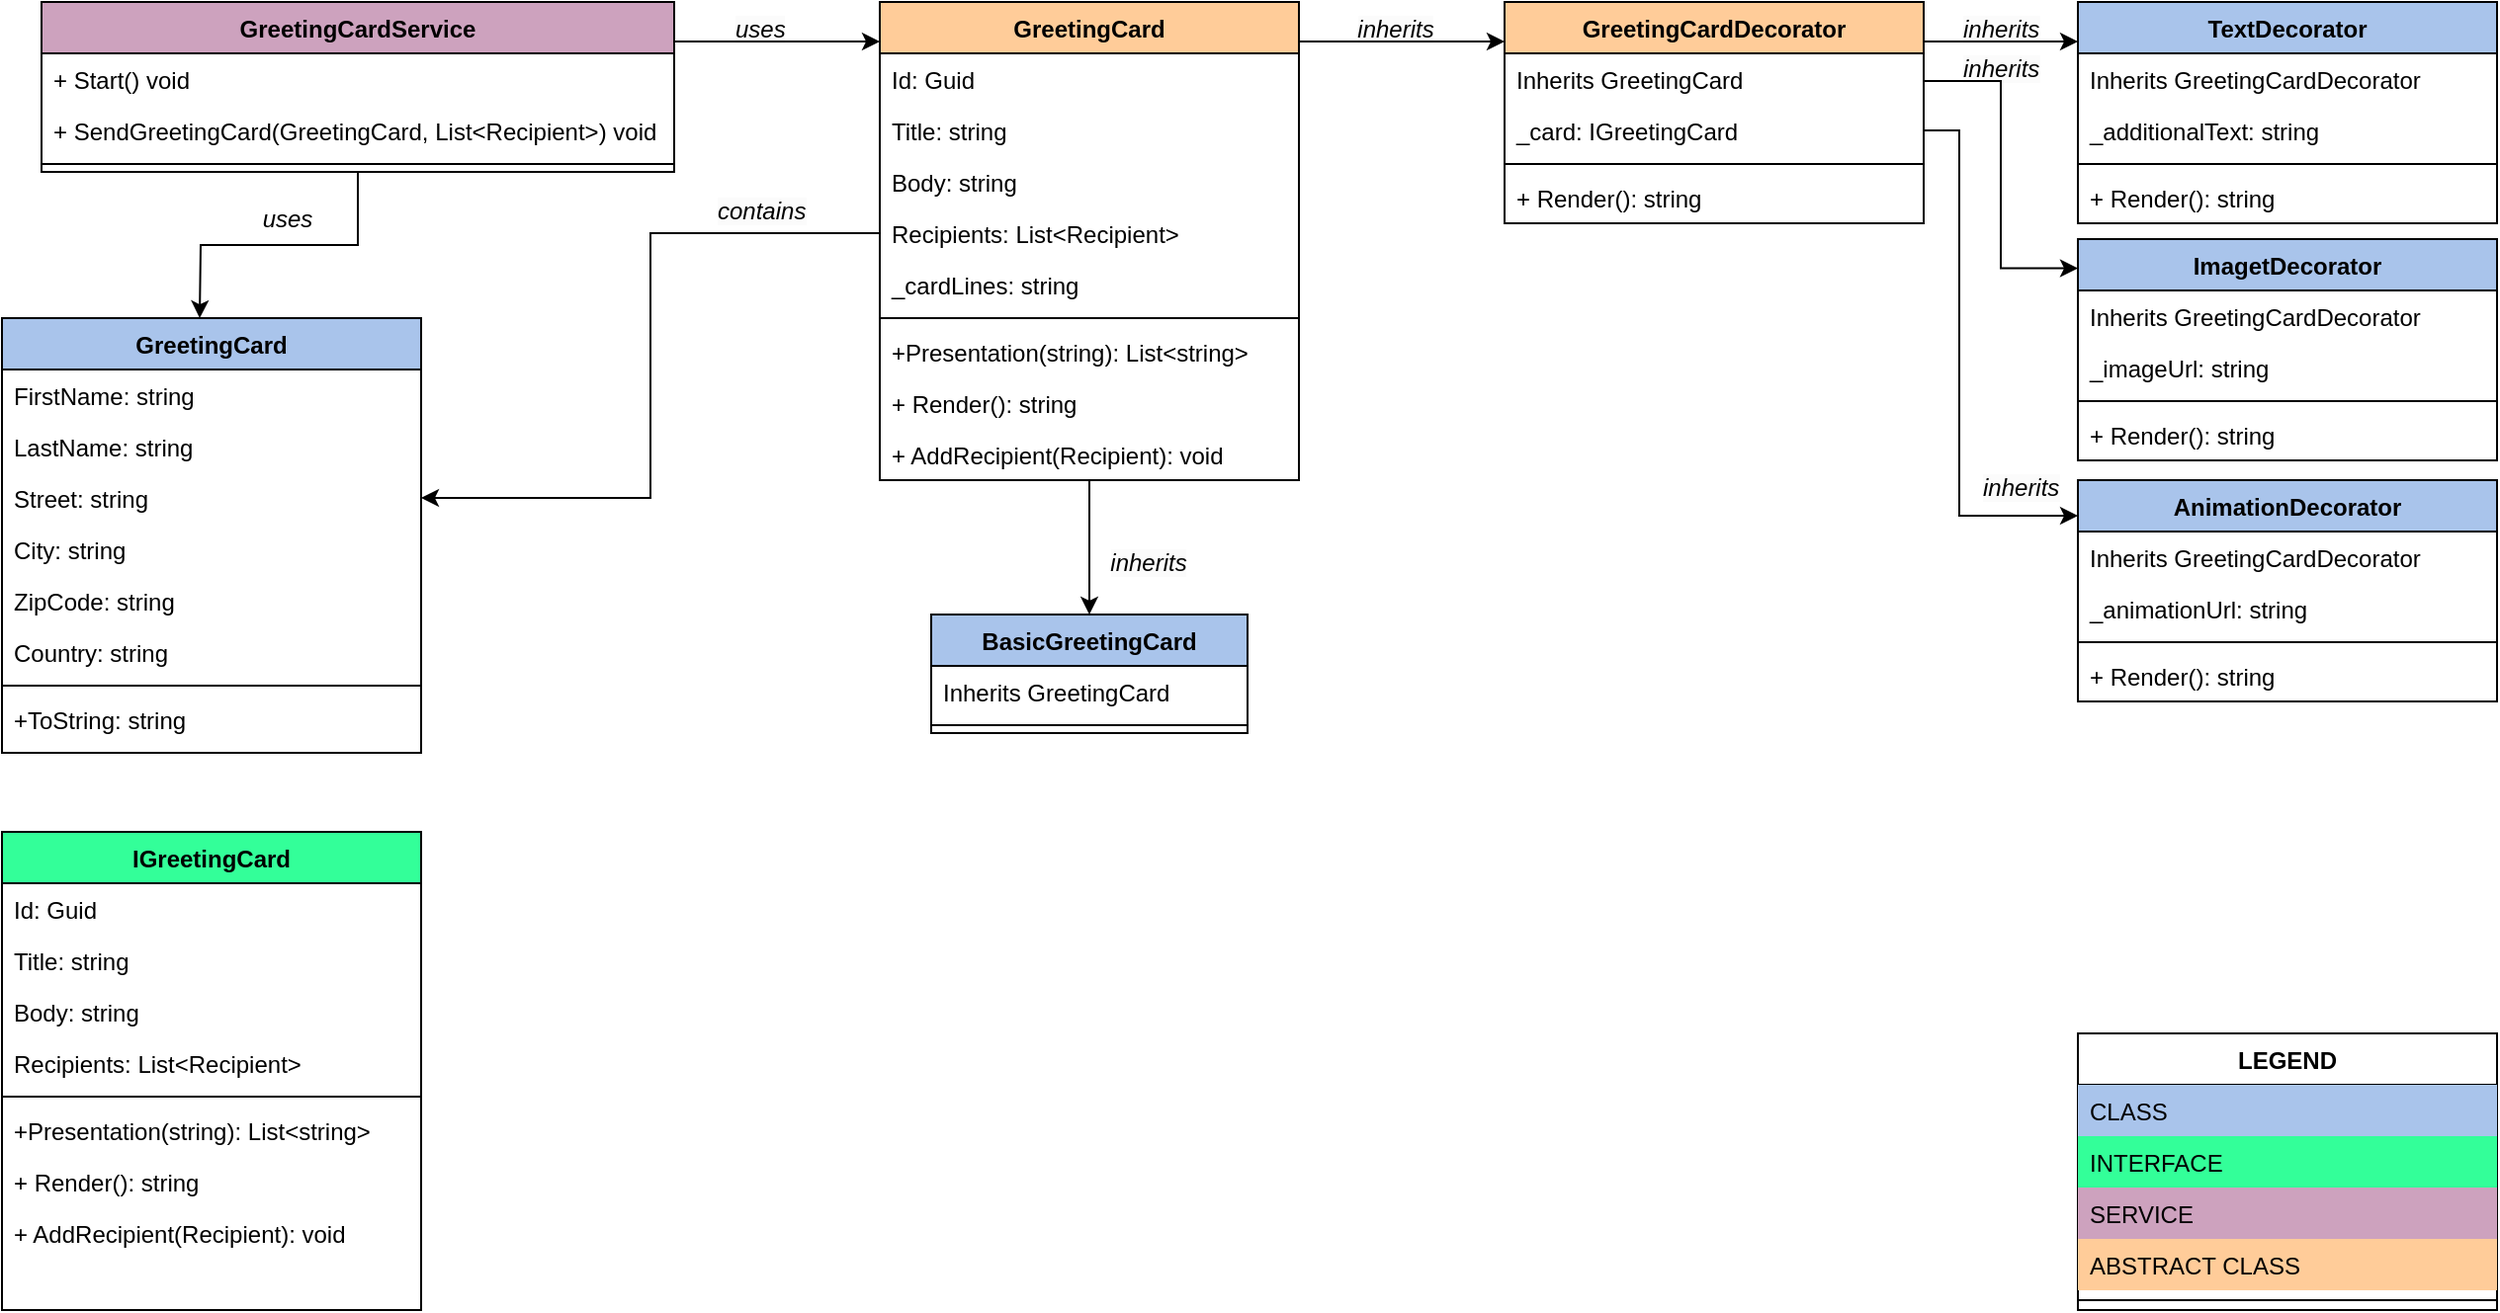 <mxfile version="26.0.6">
  <diagram name="Page-1" id="JL1hPS14_AJacpGssyf8">
    <mxGraphModel dx="1562" dy="765" grid="1" gridSize="10" guides="1" tooltips="1" connect="1" arrows="1" fold="1" page="1" pageScale="1" pageWidth="827" pageHeight="1169" math="0" shadow="0">
      <root>
        <mxCell id="0" />
        <mxCell id="1" parent="0" />
        <mxCell id="5BD6X39QhZtmnFenJUCm-1" value="&lt;span style=&quot;color: rgb(0, 0, 0); font-family: Helvetica; font-size: 12px; font-variant-ligatures: normal; font-variant-caps: normal; font-weight: 400; letter-spacing: normal; orphans: 2; text-align: center; text-indent: 0px; text-transform: none; widows: 2; word-spacing: 0px; -webkit-text-stroke-width: 0px; white-space: nowrap; background-color: rgb(251, 251, 251); text-decoration-thickness: initial; text-decoration-style: initial; text-decoration-color: initial; float: none; display: inline !important;&quot;&gt;inherits&lt;/span&gt;" style="text;whiteSpace=wrap;html=1;fontStyle=2" vertex="1" parent="1">
          <mxGeometry x="1010" y="100" width="50" height="20" as="geometry" />
        </mxCell>
        <mxCell id="5BD6X39QhZtmnFenJUCm-2" value="&lt;span style=&quot;color: rgb(0, 0, 0); font-family: Helvetica; font-size: 12px; font-variant-ligatures: normal; font-variant-caps: normal; font-weight: 400; letter-spacing: normal; orphans: 2; text-align: center; text-indent: 0px; text-transform: none; widows: 2; word-spacing: 0px; -webkit-text-stroke-width: 0px; white-space: nowrap; background-color: rgb(251, 251, 251); text-decoration-thickness: initial; text-decoration-style: initial; text-decoration-color: initial; float: none; display: inline !important;&quot;&gt;uses&lt;/span&gt;" style="text;whiteSpace=wrap;html=1;fontStyle=2" vertex="1" parent="1">
          <mxGeometry x="389" y="80" width="50" height="20" as="geometry" />
        </mxCell>
        <mxCell id="5BD6X39QhZtmnFenJUCm-3" value="&lt;span style=&quot;color: rgb(0, 0, 0); font-family: Helvetica; font-size: 12px; font-variant-ligatures: normal; font-variant-caps: normal; font-weight: 400; letter-spacing: normal; orphans: 2; text-indent: 0px; text-transform: none; widows: 2; word-spacing: 0px; -webkit-text-stroke-width: 0px; white-space: nowrap; background-color: rgb(251, 251, 251); text-decoration-thickness: initial; text-decoration-style: initial; text-decoration-color: initial; float: none; display: inline !important;&quot;&gt;inherits&lt;/span&gt;" style="text;whiteSpace=wrap;html=1;align=center;fontStyle=2" vertex="1" parent="1">
          <mxGeometry x="700" y="80" width="50" height="20" as="geometry" />
        </mxCell>
        <mxCell id="5BD6X39QhZtmnFenJUCm-4" value="&lt;span style=&quot;color: rgb(0, 0, 0); font-family: Helvetica; font-size: 12px; font-variant-ligatures: normal; font-variant-caps: normal; font-weight: 400; letter-spacing: normal; orphans: 2; text-align: center; text-indent: 0px; text-transform: none; widows: 2; word-spacing: 0px; -webkit-text-stroke-width: 0px; white-space: nowrap; background-color: rgb(251, 251, 251); text-decoration-thickness: initial; text-decoration-style: initial; text-decoration-color: initial; float: none; display: inline !important;&quot;&gt;inherits&lt;/span&gt;" style="text;whiteSpace=wrap;html=1;fontStyle=2" vertex="1" parent="1">
          <mxGeometry x="1010" y="80" width="50" height="20" as="geometry" />
        </mxCell>
        <mxCell id="5BD6X39QhZtmnFenJUCm-5" style="edgeStyle=orthogonalEdgeStyle;rounded=0;orthogonalLoop=1;jettySize=auto;html=1;entryX=0.5;entryY=0;entryDx=0;entryDy=0;" edge="1" parent="1" source="5BD6X39QhZtmnFenJUCm-6">
          <mxGeometry relative="1" as="geometry">
            <mxPoint x="120" y="240" as="targetPoint" />
          </mxGeometry>
        </mxCell>
        <mxCell id="5BD6X39QhZtmnFenJUCm-6" value="GreetingCardService" style="swimlane;fontStyle=1;align=center;verticalAlign=top;childLayout=stackLayout;horizontal=1;startSize=26;horizontalStack=0;resizeParent=1;resizeLast=0;collapsible=1;marginBottom=0;rounded=0;shadow=0;strokeWidth=1;fillColor=#CDA2BE;" vertex="1" parent="1">
          <mxGeometry x="40" y="80" width="320" height="86" as="geometry">
            <mxRectangle x="220" y="120" width="160" height="26" as="alternateBounds" />
          </mxGeometry>
        </mxCell>
        <mxCell id="5BD6X39QhZtmnFenJUCm-7" value="+ Start() void" style="text;align=left;verticalAlign=top;spacingLeft=4;spacingRight=4;overflow=hidden;rotatable=0;points=[[0,0.5],[1,0.5]];portConstraint=eastwest;" vertex="1" parent="5BD6X39QhZtmnFenJUCm-6">
          <mxGeometry y="26" width="320" height="26" as="geometry" />
        </mxCell>
        <mxCell id="5BD6X39QhZtmnFenJUCm-8" value="+ SendGreetingCard(GreetingCard, List&lt;Recipient&gt;) void" style="text;align=left;verticalAlign=top;spacingLeft=4;spacingRight=4;overflow=hidden;rotatable=0;points=[[0,0.5],[1,0.5]];portConstraint=eastwest;rounded=0;shadow=0;html=0;" vertex="1" parent="5BD6X39QhZtmnFenJUCm-6">
          <mxGeometry y="52" width="320" height="26" as="geometry" />
        </mxCell>
        <mxCell id="5BD6X39QhZtmnFenJUCm-9" value="" style="line;html=1;strokeWidth=1;align=left;verticalAlign=middle;spacingTop=-1;spacingLeft=3;spacingRight=3;rotatable=0;labelPosition=right;points=[];portConstraint=eastwest;" vertex="1" parent="5BD6X39QhZtmnFenJUCm-6">
          <mxGeometry y="78" width="320" height="8" as="geometry" />
        </mxCell>
        <mxCell id="5BD6X39QhZtmnFenJUCm-10" value="BasicGreetingCard" style="swimlane;fontStyle=1;align=center;verticalAlign=top;childLayout=stackLayout;horizontal=1;startSize=26;horizontalStack=0;resizeParent=1;resizeLast=0;collapsible=1;marginBottom=0;rounded=0;shadow=0;strokeWidth=1;fillColor=#A9C4EB;" vertex="1" parent="1">
          <mxGeometry x="490" y="390" width="160" height="60" as="geometry">
            <mxRectangle x="340" y="380" width="170" height="26" as="alternateBounds" />
          </mxGeometry>
        </mxCell>
        <mxCell id="5BD6X39QhZtmnFenJUCm-11" value="Inherits GreetingCard" style="text;align=left;verticalAlign=top;spacingLeft=4;spacingRight=4;overflow=hidden;rotatable=0;points=[[0,0.5],[1,0.5]];portConstraint=eastwest;" vertex="1" parent="5BD6X39QhZtmnFenJUCm-10">
          <mxGeometry y="26" width="160" height="26" as="geometry" />
        </mxCell>
        <mxCell id="5BD6X39QhZtmnFenJUCm-12" value="" style="line;html=1;strokeWidth=1;align=left;verticalAlign=middle;spacingTop=-1;spacingLeft=3;spacingRight=3;rotatable=0;labelPosition=right;points=[];portConstraint=eastwest;" vertex="1" parent="5BD6X39QhZtmnFenJUCm-10">
          <mxGeometry y="52" width="160" height="8" as="geometry" />
        </mxCell>
        <mxCell id="5BD6X39QhZtmnFenJUCm-13" style="edgeStyle=orthogonalEdgeStyle;rounded=0;orthogonalLoop=1;jettySize=auto;html=1;entryX=0.5;entryY=0;entryDx=0;entryDy=0;" edge="1" parent="1" source="5BD6X39QhZtmnFenJUCm-14" target="5BD6X39QhZtmnFenJUCm-10">
          <mxGeometry relative="1" as="geometry" />
        </mxCell>
        <mxCell id="5BD6X39QhZtmnFenJUCm-14" value="GreetingCard" style="swimlane;fontStyle=1;align=center;verticalAlign=top;childLayout=stackLayout;horizontal=1;startSize=26;horizontalStack=0;resizeParent=1;resizeLast=0;collapsible=1;marginBottom=0;rounded=0;shadow=0;strokeWidth=1;fillColor=#FFCC99;" vertex="1" parent="1">
          <mxGeometry x="464" y="80" width="212" height="242" as="geometry">
            <mxRectangle x="550" y="140" width="160" height="26" as="alternateBounds" />
          </mxGeometry>
        </mxCell>
        <mxCell id="5BD6X39QhZtmnFenJUCm-15" value="Id: Guid" style="text;align=left;verticalAlign=top;spacingLeft=4;spacingRight=4;overflow=hidden;rotatable=0;points=[[0,0.5],[1,0.5]];portConstraint=eastwest;" vertex="1" parent="5BD6X39QhZtmnFenJUCm-14">
          <mxGeometry y="26" width="212" height="26" as="geometry" />
        </mxCell>
        <mxCell id="5BD6X39QhZtmnFenJUCm-16" value="Title: string" style="text;align=left;verticalAlign=top;spacingLeft=4;spacingRight=4;overflow=hidden;rotatable=0;points=[[0,0.5],[1,0.5]];portConstraint=eastwest;rounded=0;shadow=0;html=0;" vertex="1" parent="5BD6X39QhZtmnFenJUCm-14">
          <mxGeometry y="52" width="212" height="26" as="geometry" />
        </mxCell>
        <mxCell id="5BD6X39QhZtmnFenJUCm-17" value="Body: string" style="text;align=left;verticalAlign=top;spacingLeft=4;spacingRight=4;overflow=hidden;rotatable=0;points=[[0,0.5],[1,0.5]];portConstraint=eastwest;rounded=0;shadow=0;html=0;" vertex="1" parent="5BD6X39QhZtmnFenJUCm-14">
          <mxGeometry y="78" width="212" height="26" as="geometry" />
        </mxCell>
        <mxCell id="5BD6X39QhZtmnFenJUCm-18" value="Recipients: List&lt;Recipient&gt;" style="text;align=left;verticalAlign=top;spacingLeft=4;spacingRight=4;overflow=hidden;rotatable=0;points=[[0,0.5],[1,0.5]];portConstraint=eastwest;rounded=0;shadow=0;html=0;" vertex="1" parent="5BD6X39QhZtmnFenJUCm-14">
          <mxGeometry y="104" width="212" height="26" as="geometry" />
        </mxCell>
        <mxCell id="5BD6X39QhZtmnFenJUCm-19" value="_cardLines: string" style="text;align=left;verticalAlign=top;spacingLeft=4;spacingRight=4;overflow=hidden;rotatable=0;points=[[0,0.5],[1,0.5]];portConstraint=eastwest;rounded=0;shadow=0;html=0;" vertex="1" parent="5BD6X39QhZtmnFenJUCm-14">
          <mxGeometry y="130" width="212" height="26" as="geometry" />
        </mxCell>
        <mxCell id="5BD6X39QhZtmnFenJUCm-20" value="" style="line;html=1;strokeWidth=1;align=left;verticalAlign=middle;spacingTop=-1;spacingLeft=3;spacingRight=3;rotatable=0;labelPosition=right;points=[];portConstraint=eastwest;" vertex="1" parent="5BD6X39QhZtmnFenJUCm-14">
          <mxGeometry y="156" width="212" height="8" as="geometry" />
        </mxCell>
        <mxCell id="5BD6X39QhZtmnFenJUCm-21" value="+Presentation(string): List&lt;string&gt;" style="text;align=left;verticalAlign=top;spacingLeft=4;spacingRight=4;overflow=hidden;rotatable=0;points=[[0,0.5],[1,0.5]];portConstraint=eastwest;" vertex="1" parent="5BD6X39QhZtmnFenJUCm-14">
          <mxGeometry y="164" width="212" height="26" as="geometry" />
        </mxCell>
        <mxCell id="5BD6X39QhZtmnFenJUCm-22" value="+ Render(): string" style="text;align=left;verticalAlign=top;spacingLeft=4;spacingRight=4;overflow=hidden;rotatable=0;points=[[0,0.5],[1,0.5]];portConstraint=eastwest;" vertex="1" parent="5BD6X39QhZtmnFenJUCm-14">
          <mxGeometry y="190" width="212" height="26" as="geometry" />
        </mxCell>
        <mxCell id="5BD6X39QhZtmnFenJUCm-23" value="+ AddRecipient(Recipient): void" style="text;align=left;verticalAlign=top;spacingLeft=4;spacingRight=4;overflow=hidden;rotatable=0;points=[[0,0.5],[1,0.5]];portConstraint=eastwest;" vertex="1" parent="5BD6X39QhZtmnFenJUCm-14">
          <mxGeometry y="216" width="212" height="26" as="geometry" />
        </mxCell>
        <mxCell id="5BD6X39QhZtmnFenJUCm-24" value="&lt;i&gt;uses&lt;/i&gt;" style="text;html=1;resizable=0;points=[];;align=center;verticalAlign=middle;labelBackgroundColor=none;rounded=0;shadow=0;strokeWidth=1;fontSize=12;" vertex="1" connectable="0" parent="1">
          <mxGeometry x="160" y="150" as="geometry">
            <mxPoint x="4" y="40" as="offset" />
          </mxGeometry>
        </mxCell>
        <mxCell id="5BD6X39QhZtmnFenJUCm-25" style="edgeStyle=orthogonalEdgeStyle;rounded=0;orthogonalLoop=1;jettySize=auto;html=1;entryX=0;entryY=0.5;entryDx=0;entryDy=0;" edge="1" parent="1">
          <mxGeometry relative="1" as="geometry">
            <mxPoint x="360" y="100" as="sourcePoint" />
            <mxPoint x="464" y="100" as="targetPoint" />
          </mxGeometry>
        </mxCell>
        <mxCell id="5BD6X39QhZtmnFenJUCm-26" value="GreetingCard" style="swimlane;fontStyle=1;align=center;verticalAlign=top;childLayout=stackLayout;horizontal=1;startSize=26;horizontalStack=0;resizeParent=1;resizeLast=0;collapsible=1;marginBottom=0;rounded=0;shadow=0;strokeWidth=1;fillColor=#A9C4EB;" vertex="1" parent="1">
          <mxGeometry x="20" y="240" width="212" height="220" as="geometry">
            <mxRectangle x="20" y="240" width="160" height="26" as="alternateBounds" />
          </mxGeometry>
        </mxCell>
        <mxCell id="5BD6X39QhZtmnFenJUCm-27" value="FirstName: string" style="text;align=left;verticalAlign=top;spacingLeft=4;spacingRight=4;overflow=hidden;rotatable=0;points=[[0,0.5],[1,0.5]];portConstraint=eastwest;" vertex="1" parent="5BD6X39QhZtmnFenJUCm-26">
          <mxGeometry y="26" width="212" height="26" as="geometry" />
        </mxCell>
        <mxCell id="5BD6X39QhZtmnFenJUCm-28" value="LastName: string" style="text;align=left;verticalAlign=top;spacingLeft=4;spacingRight=4;overflow=hidden;rotatable=0;points=[[0,0.5],[1,0.5]];portConstraint=eastwest;rounded=0;shadow=0;html=0;" vertex="1" parent="5BD6X39QhZtmnFenJUCm-26">
          <mxGeometry y="52" width="212" height="26" as="geometry" />
        </mxCell>
        <mxCell id="5BD6X39QhZtmnFenJUCm-29" value="Street: string" style="text;align=left;verticalAlign=top;spacingLeft=4;spacingRight=4;overflow=hidden;rotatable=0;points=[[0,0.5],[1,0.5]];portConstraint=eastwest;rounded=0;shadow=0;html=0;" vertex="1" parent="5BD6X39QhZtmnFenJUCm-26">
          <mxGeometry y="78" width="212" height="26" as="geometry" />
        </mxCell>
        <mxCell id="5BD6X39QhZtmnFenJUCm-30" value="City: string" style="text;align=left;verticalAlign=top;spacingLeft=4;spacingRight=4;overflow=hidden;rotatable=0;points=[[0,0.5],[1,0.5]];portConstraint=eastwest;rounded=0;shadow=0;html=0;" vertex="1" parent="5BD6X39QhZtmnFenJUCm-26">
          <mxGeometry y="104" width="212" height="26" as="geometry" />
        </mxCell>
        <mxCell id="5BD6X39QhZtmnFenJUCm-31" value="ZipCode: string" style="text;align=left;verticalAlign=top;spacingLeft=4;spacingRight=4;overflow=hidden;rotatable=0;points=[[0,0.5],[1,0.5]];portConstraint=eastwest;rounded=0;shadow=0;html=0;" vertex="1" parent="5BD6X39QhZtmnFenJUCm-26">
          <mxGeometry y="130" width="212" height="26" as="geometry" />
        </mxCell>
        <mxCell id="5BD6X39QhZtmnFenJUCm-32" value="Country: string" style="text;align=left;verticalAlign=top;spacingLeft=4;spacingRight=4;overflow=hidden;rotatable=0;points=[[0,0.5],[1,0.5]];portConstraint=eastwest;rounded=0;shadow=0;html=0;" vertex="1" parent="5BD6X39QhZtmnFenJUCm-26">
          <mxGeometry y="156" width="212" height="26" as="geometry" />
        </mxCell>
        <mxCell id="5BD6X39QhZtmnFenJUCm-33" value="" style="line;html=1;strokeWidth=1;align=left;verticalAlign=middle;spacingTop=-1;spacingLeft=3;spacingRight=3;rotatable=0;labelPosition=right;points=[];portConstraint=eastwest;" vertex="1" parent="5BD6X39QhZtmnFenJUCm-26">
          <mxGeometry y="182" width="212" height="8" as="geometry" />
        </mxCell>
        <mxCell id="5BD6X39QhZtmnFenJUCm-34" value="+ToString: string" style="text;align=left;verticalAlign=top;spacingLeft=4;spacingRight=4;overflow=hidden;rotatable=0;points=[[0,0.5],[1,0.5]];portConstraint=eastwest;" vertex="1" parent="5BD6X39QhZtmnFenJUCm-26">
          <mxGeometry y="190" width="212" height="26" as="geometry" />
        </mxCell>
        <mxCell id="5BD6X39QhZtmnFenJUCm-35" style="edgeStyle=orthogonalEdgeStyle;rounded=0;orthogonalLoop=1;jettySize=auto;html=1;entryX=1;entryY=0.5;entryDx=0;entryDy=0;" edge="1" parent="1" source="5BD6X39QhZtmnFenJUCm-18" target="5BD6X39QhZtmnFenJUCm-29">
          <mxGeometry relative="1" as="geometry" />
        </mxCell>
        <mxCell id="5BD6X39QhZtmnFenJUCm-36" value="&lt;span style=&quot;color: rgb(0, 0, 0); font-family: Helvetica; font-size: 12px; font-variant-ligatures: normal; font-variant-caps: normal; font-weight: 400; letter-spacing: normal; orphans: 2; text-align: center; text-indent: 0px; text-transform: none; widows: 2; word-spacing: 0px; -webkit-text-stroke-width: 0px; white-space: nowrap; background-color: rgb(251, 251, 251); text-decoration-thickness: initial; text-decoration-style: initial; text-decoration-color: initial; float: none; display: inline !important;&quot;&gt;contains&lt;/span&gt;" style="text;whiteSpace=wrap;html=1;fontStyle=2" vertex="1" parent="1">
          <mxGeometry x="380" y="172" width="50" height="20" as="geometry" />
        </mxCell>
        <mxCell id="5BD6X39QhZtmnFenJUCm-37" value="&lt;span style=&quot;color: rgb(0, 0, 0); font-family: Helvetica; font-size: 12px; font-variant-ligatures: normal; font-variant-caps: normal; font-weight: 400; letter-spacing: normal; orphans: 2; text-indent: 0px; text-transform: none; widows: 2; word-spacing: 0px; -webkit-text-stroke-width: 0px; white-space: nowrap; background-color: rgb(251, 251, 251); text-decoration-thickness: initial; text-decoration-style: initial; text-decoration-color: initial; float: none; display: inline !important;&quot;&gt;inherits&lt;/span&gt;" style="text;whiteSpace=wrap;html=1;align=center;fontStyle=2" vertex="1" parent="1">
          <mxGeometry x="580" y="350" width="40" height="20" as="geometry" />
        </mxCell>
        <mxCell id="5BD6X39QhZtmnFenJUCm-38" value="GreetingCardDecorator" style="swimlane;fontStyle=1;align=center;verticalAlign=top;childLayout=stackLayout;horizontal=1;startSize=26;horizontalStack=0;resizeParent=1;resizeLast=0;collapsible=1;marginBottom=0;rounded=0;shadow=0;strokeWidth=1;fillColor=#FFCC99;" vertex="1" parent="1">
          <mxGeometry x="780" y="80" width="212" height="112" as="geometry">
            <mxRectangle x="550" y="140" width="160" height="26" as="alternateBounds" />
          </mxGeometry>
        </mxCell>
        <mxCell id="5BD6X39QhZtmnFenJUCm-39" value="Inherits GreetingCard" style="text;align=left;verticalAlign=top;spacingLeft=4;spacingRight=4;overflow=hidden;rotatable=0;points=[[0,0.5],[1,0.5]];portConstraint=eastwest;" vertex="1" parent="5BD6X39QhZtmnFenJUCm-38">
          <mxGeometry y="26" width="212" height="26" as="geometry" />
        </mxCell>
        <mxCell id="5BD6X39QhZtmnFenJUCm-40" value="_card: IGreetingCard" style="text;align=left;verticalAlign=top;spacingLeft=4;spacingRight=4;overflow=hidden;rotatable=0;points=[[0,0.5],[1,0.5]];portConstraint=eastwest;rounded=0;shadow=0;html=0;" vertex="1" parent="5BD6X39QhZtmnFenJUCm-38">
          <mxGeometry y="52" width="212" height="26" as="geometry" />
        </mxCell>
        <mxCell id="5BD6X39QhZtmnFenJUCm-41" value="" style="line;html=1;strokeWidth=1;align=left;verticalAlign=middle;spacingTop=-1;spacingLeft=3;spacingRight=3;rotatable=0;labelPosition=right;points=[];portConstraint=eastwest;" vertex="1" parent="5BD6X39QhZtmnFenJUCm-38">
          <mxGeometry y="78" width="212" height="8" as="geometry" />
        </mxCell>
        <mxCell id="5BD6X39QhZtmnFenJUCm-42" value="+ Render(): string" style="text;align=left;verticalAlign=top;spacingLeft=4;spacingRight=4;overflow=hidden;rotatable=0;points=[[0,0.5],[1,0.5]];portConstraint=eastwest;" vertex="1" parent="5BD6X39QhZtmnFenJUCm-38">
          <mxGeometry y="86" width="212" height="26" as="geometry" />
        </mxCell>
        <mxCell id="5BD6X39QhZtmnFenJUCm-43" style="edgeStyle=orthogonalEdgeStyle;rounded=0;orthogonalLoop=1;jettySize=auto;html=1;" edge="1" parent="1" source="5BD6X39QhZtmnFenJUCm-14">
          <mxGeometry relative="1" as="geometry">
            <mxPoint x="780" y="100" as="targetPoint" />
            <Array as="points">
              <mxPoint x="740" y="100" />
              <mxPoint x="740" y="100" />
            </Array>
          </mxGeometry>
        </mxCell>
        <mxCell id="5BD6X39QhZtmnFenJUCm-44" value="TextDecorator" style="swimlane;fontStyle=1;align=center;verticalAlign=top;childLayout=stackLayout;horizontal=1;startSize=26;horizontalStack=0;resizeParent=1;resizeLast=0;collapsible=1;marginBottom=0;rounded=0;shadow=0;strokeWidth=1;fillColor=#A9C4EB;" vertex="1" parent="1">
          <mxGeometry x="1070" y="80" width="212" height="112" as="geometry">
            <mxRectangle x="550" y="140" width="160" height="26" as="alternateBounds" />
          </mxGeometry>
        </mxCell>
        <mxCell id="5BD6X39QhZtmnFenJUCm-45" value="Inherits GreetingCardDecorator" style="text;align=left;verticalAlign=top;spacingLeft=4;spacingRight=4;overflow=hidden;rotatable=0;points=[[0,0.5],[1,0.5]];portConstraint=eastwest;" vertex="1" parent="5BD6X39QhZtmnFenJUCm-44">
          <mxGeometry y="26" width="212" height="26" as="geometry" />
        </mxCell>
        <mxCell id="5BD6X39QhZtmnFenJUCm-46" value="_additionalText: string" style="text;align=left;verticalAlign=top;spacingLeft=4;spacingRight=4;overflow=hidden;rotatable=0;points=[[0,0.5],[1,0.5]];portConstraint=eastwest;rounded=0;shadow=0;html=0;" vertex="1" parent="5BD6X39QhZtmnFenJUCm-44">
          <mxGeometry y="52" width="212" height="26" as="geometry" />
        </mxCell>
        <mxCell id="5BD6X39QhZtmnFenJUCm-47" value="" style="line;html=1;strokeWidth=1;align=left;verticalAlign=middle;spacingTop=-1;spacingLeft=3;spacingRight=3;rotatable=0;labelPosition=right;points=[];portConstraint=eastwest;" vertex="1" parent="5BD6X39QhZtmnFenJUCm-44">
          <mxGeometry y="78" width="212" height="8" as="geometry" />
        </mxCell>
        <mxCell id="5BD6X39QhZtmnFenJUCm-48" value="+ Render(): string" style="text;align=left;verticalAlign=top;spacingLeft=4;spacingRight=4;overflow=hidden;rotatable=0;points=[[0,0.5],[1,0.5]];portConstraint=eastwest;" vertex="1" parent="5BD6X39QhZtmnFenJUCm-44">
          <mxGeometry y="86" width="212" height="26" as="geometry" />
        </mxCell>
        <mxCell id="5BD6X39QhZtmnFenJUCm-49" value="ImagetDecorator" style="swimlane;fontStyle=1;align=center;verticalAlign=top;childLayout=stackLayout;horizontal=1;startSize=26;horizontalStack=0;resizeParent=1;resizeLast=0;collapsible=1;marginBottom=0;rounded=0;shadow=0;strokeWidth=1;fillColor=#A9C4EB;" vertex="1" parent="1">
          <mxGeometry x="1070" y="200" width="212" height="112" as="geometry">
            <mxRectangle x="550" y="140" width="160" height="26" as="alternateBounds" />
          </mxGeometry>
        </mxCell>
        <mxCell id="5BD6X39QhZtmnFenJUCm-50" value="Inherits GreetingCardDecorator" style="text;align=left;verticalAlign=top;spacingLeft=4;spacingRight=4;overflow=hidden;rotatable=0;points=[[0,0.5],[1,0.5]];portConstraint=eastwest;" vertex="1" parent="5BD6X39QhZtmnFenJUCm-49">
          <mxGeometry y="26" width="212" height="26" as="geometry" />
        </mxCell>
        <mxCell id="5BD6X39QhZtmnFenJUCm-51" value="_imageUrl: string" style="text;align=left;verticalAlign=top;spacingLeft=4;spacingRight=4;overflow=hidden;rotatable=0;points=[[0,0.5],[1,0.5]];portConstraint=eastwest;rounded=0;shadow=0;html=0;" vertex="1" parent="5BD6X39QhZtmnFenJUCm-49">
          <mxGeometry y="52" width="212" height="26" as="geometry" />
        </mxCell>
        <mxCell id="5BD6X39QhZtmnFenJUCm-52" value="" style="line;html=1;strokeWidth=1;align=left;verticalAlign=middle;spacingTop=-1;spacingLeft=3;spacingRight=3;rotatable=0;labelPosition=right;points=[];portConstraint=eastwest;" vertex="1" parent="5BD6X39QhZtmnFenJUCm-49">
          <mxGeometry y="78" width="212" height="8" as="geometry" />
        </mxCell>
        <mxCell id="5BD6X39QhZtmnFenJUCm-53" value="+ Render(): string" style="text;align=left;verticalAlign=top;spacingLeft=4;spacingRight=4;overflow=hidden;rotatable=0;points=[[0,0.5],[1,0.5]];portConstraint=eastwest;" vertex="1" parent="5BD6X39QhZtmnFenJUCm-49">
          <mxGeometry y="86" width="212" height="26" as="geometry" />
        </mxCell>
        <mxCell id="5BD6X39QhZtmnFenJUCm-54" value="AnimationDecorator" style="swimlane;fontStyle=1;align=center;verticalAlign=top;childLayout=stackLayout;horizontal=1;startSize=26;horizontalStack=0;resizeParent=1;resizeLast=0;collapsible=1;marginBottom=0;rounded=0;shadow=0;strokeWidth=1;fillColor=#A9C4EB;" vertex="1" parent="1">
          <mxGeometry x="1070" y="322" width="212" height="112" as="geometry">
            <mxRectangle x="550" y="140" width="160" height="26" as="alternateBounds" />
          </mxGeometry>
        </mxCell>
        <mxCell id="5BD6X39QhZtmnFenJUCm-55" value="Inherits GreetingCardDecorator" style="text;align=left;verticalAlign=top;spacingLeft=4;spacingRight=4;overflow=hidden;rotatable=0;points=[[0,0.5],[1,0.5]];portConstraint=eastwest;" vertex="1" parent="5BD6X39QhZtmnFenJUCm-54">
          <mxGeometry y="26" width="212" height="26" as="geometry" />
        </mxCell>
        <mxCell id="5BD6X39QhZtmnFenJUCm-56" value="_animationUrl: string" style="text;align=left;verticalAlign=top;spacingLeft=4;spacingRight=4;overflow=hidden;rotatable=0;points=[[0,0.5],[1,0.5]];portConstraint=eastwest;rounded=0;shadow=0;html=0;" vertex="1" parent="5BD6X39QhZtmnFenJUCm-54">
          <mxGeometry y="52" width="212" height="26" as="geometry" />
        </mxCell>
        <mxCell id="5BD6X39QhZtmnFenJUCm-57" value="" style="line;html=1;strokeWidth=1;align=left;verticalAlign=middle;spacingTop=-1;spacingLeft=3;spacingRight=3;rotatable=0;labelPosition=right;points=[];portConstraint=eastwest;" vertex="1" parent="5BD6X39QhZtmnFenJUCm-54">
          <mxGeometry y="78" width="212" height="8" as="geometry" />
        </mxCell>
        <mxCell id="5BD6X39QhZtmnFenJUCm-58" value="+ Render(): string" style="text;align=left;verticalAlign=top;spacingLeft=4;spacingRight=4;overflow=hidden;rotatable=0;points=[[0,0.5],[1,0.5]];portConstraint=eastwest;" vertex="1" parent="5BD6X39QhZtmnFenJUCm-54">
          <mxGeometry y="86" width="212" height="26" as="geometry" />
        </mxCell>
        <mxCell id="5BD6X39QhZtmnFenJUCm-59" style="edgeStyle=orthogonalEdgeStyle;rounded=0;orthogonalLoop=1;jettySize=auto;html=1;entryX=0;entryY=0.5;entryDx=0;entryDy=0;" edge="1" parent="1">
          <mxGeometry relative="1" as="geometry">
            <mxPoint x="992" y="100" as="sourcePoint" />
            <mxPoint x="1070" y="100" as="targetPoint" />
          </mxGeometry>
        </mxCell>
        <mxCell id="5BD6X39QhZtmnFenJUCm-60" style="edgeStyle=orthogonalEdgeStyle;rounded=0;orthogonalLoop=1;jettySize=auto;html=1;entryX=0;entryY=0.132;entryDx=0;entryDy=0;entryPerimeter=0;" edge="1" parent="1" source="5BD6X39QhZtmnFenJUCm-38" target="5BD6X39QhZtmnFenJUCm-49">
          <mxGeometry relative="1" as="geometry">
            <Array as="points">
              <mxPoint x="1031" y="120" />
              <mxPoint x="1031" y="215" />
            </Array>
          </mxGeometry>
        </mxCell>
        <mxCell id="5BD6X39QhZtmnFenJUCm-61" style="edgeStyle=orthogonalEdgeStyle;rounded=0;orthogonalLoop=1;jettySize=auto;html=1;entryX=0;entryY=0.161;entryDx=0;entryDy=0;entryPerimeter=0;" edge="1" parent="1" source="5BD6X39QhZtmnFenJUCm-40" target="5BD6X39QhZtmnFenJUCm-54">
          <mxGeometry relative="1" as="geometry">
            <Array as="points">
              <mxPoint x="1010" y="145" />
              <mxPoint x="1010" y="340" />
            </Array>
          </mxGeometry>
        </mxCell>
        <mxCell id="5BD6X39QhZtmnFenJUCm-62" value="&lt;span style=&quot;color: rgb(0, 0, 0); font-family: Helvetica; font-size: 12px; font-variant-ligatures: normal; font-variant-caps: normal; font-weight: 400; letter-spacing: normal; orphans: 2; text-align: center; text-indent: 0px; text-transform: none; widows: 2; word-spacing: 0px; -webkit-text-stroke-width: 0px; white-space: nowrap; background-color: rgb(251, 251, 251); text-decoration-thickness: initial; text-decoration-style: initial; text-decoration-color: initial; float: none; display: inline !important;&quot;&gt;inherits&lt;/span&gt;" style="text;whiteSpace=wrap;html=1;fontStyle=2" vertex="1" parent="1">
          <mxGeometry x="1020" y="312" width="50" height="20" as="geometry" />
        </mxCell>
        <mxCell id="5BD6X39QhZtmnFenJUCm-63" value="IGreetingCard" style="swimlane;fontStyle=1;align=center;verticalAlign=top;childLayout=stackLayout;horizontal=1;startSize=26;horizontalStack=0;resizeParent=1;resizeLast=0;collapsible=1;marginBottom=0;rounded=0;shadow=0;strokeWidth=1;fillColor=#33FF99;" vertex="1" parent="1">
          <mxGeometry x="20" y="500" width="212" height="242" as="geometry">
            <mxRectangle x="550" y="140" width="160" height="26" as="alternateBounds" />
          </mxGeometry>
        </mxCell>
        <mxCell id="5BD6X39QhZtmnFenJUCm-64" value="Id: Guid" style="text;align=left;verticalAlign=top;spacingLeft=4;spacingRight=4;overflow=hidden;rotatable=0;points=[[0,0.5],[1,0.5]];portConstraint=eastwest;" vertex="1" parent="5BD6X39QhZtmnFenJUCm-63">
          <mxGeometry y="26" width="212" height="26" as="geometry" />
        </mxCell>
        <mxCell id="5BD6X39QhZtmnFenJUCm-65" value="Title: string" style="text;align=left;verticalAlign=top;spacingLeft=4;spacingRight=4;overflow=hidden;rotatable=0;points=[[0,0.5],[1,0.5]];portConstraint=eastwest;rounded=0;shadow=0;html=0;" vertex="1" parent="5BD6X39QhZtmnFenJUCm-63">
          <mxGeometry y="52" width="212" height="26" as="geometry" />
        </mxCell>
        <mxCell id="5BD6X39QhZtmnFenJUCm-66" value="Body: string" style="text;align=left;verticalAlign=top;spacingLeft=4;spacingRight=4;overflow=hidden;rotatable=0;points=[[0,0.5],[1,0.5]];portConstraint=eastwest;rounded=0;shadow=0;html=0;" vertex="1" parent="5BD6X39QhZtmnFenJUCm-63">
          <mxGeometry y="78" width="212" height="26" as="geometry" />
        </mxCell>
        <mxCell id="5BD6X39QhZtmnFenJUCm-67" value="Recipients: List&lt;Recipient&gt;" style="text;align=left;verticalAlign=top;spacingLeft=4;spacingRight=4;overflow=hidden;rotatable=0;points=[[0,0.5],[1,0.5]];portConstraint=eastwest;rounded=0;shadow=0;html=0;" vertex="1" parent="5BD6X39QhZtmnFenJUCm-63">
          <mxGeometry y="104" width="212" height="26" as="geometry" />
        </mxCell>
        <mxCell id="5BD6X39QhZtmnFenJUCm-68" value="" style="line;html=1;strokeWidth=1;align=left;verticalAlign=middle;spacingTop=-1;spacingLeft=3;spacingRight=3;rotatable=0;labelPosition=right;points=[];portConstraint=eastwest;" vertex="1" parent="5BD6X39QhZtmnFenJUCm-63">
          <mxGeometry y="130" width="212" height="8" as="geometry" />
        </mxCell>
        <mxCell id="5BD6X39QhZtmnFenJUCm-69" value="+Presentation(string): List&lt;string&gt;" style="text;align=left;verticalAlign=top;spacingLeft=4;spacingRight=4;overflow=hidden;rotatable=0;points=[[0,0.5],[1,0.5]];portConstraint=eastwest;" vertex="1" parent="5BD6X39QhZtmnFenJUCm-63">
          <mxGeometry y="138" width="212" height="26" as="geometry" />
        </mxCell>
        <mxCell id="5BD6X39QhZtmnFenJUCm-70" value="+ Render(): string" style="text;align=left;verticalAlign=top;spacingLeft=4;spacingRight=4;overflow=hidden;rotatable=0;points=[[0,0.5],[1,0.5]];portConstraint=eastwest;" vertex="1" parent="5BD6X39QhZtmnFenJUCm-63">
          <mxGeometry y="164" width="212" height="26" as="geometry" />
        </mxCell>
        <mxCell id="5BD6X39QhZtmnFenJUCm-71" value="+ AddRecipient(Recipient): void" style="text;align=left;verticalAlign=top;spacingLeft=4;spacingRight=4;overflow=hidden;rotatable=0;points=[[0,0.5],[1,0.5]];portConstraint=eastwest;" vertex="1" parent="5BD6X39QhZtmnFenJUCm-63">
          <mxGeometry y="190" width="212" height="26" as="geometry" />
        </mxCell>
        <mxCell id="5BD6X39QhZtmnFenJUCm-72" value="LEGEND" style="swimlane;fontStyle=1;align=center;verticalAlign=top;childLayout=stackLayout;horizontal=1;startSize=26;horizontalStack=0;resizeParent=1;resizeLast=0;collapsible=1;marginBottom=0;rounded=0;shadow=0;strokeWidth=1;fillColor=none;" vertex="1" parent="1">
          <mxGeometry x="1070" y="602" width="212" height="140" as="geometry">
            <mxRectangle x="550" y="140" width="160" height="26" as="alternateBounds" />
          </mxGeometry>
        </mxCell>
        <mxCell id="5BD6X39QhZtmnFenJUCm-73" value="CLASS" style="text;align=left;verticalAlign=top;spacingLeft=4;spacingRight=4;overflow=hidden;rotatable=0;points=[[0,0.5],[1,0.5]];portConstraint=eastwest;fillColor=#A9C4EB;" vertex="1" parent="5BD6X39QhZtmnFenJUCm-72">
          <mxGeometry y="26" width="212" height="26" as="geometry" />
        </mxCell>
        <mxCell id="5BD6X39QhZtmnFenJUCm-74" value="INTERFACE" style="text;align=left;verticalAlign=top;spacingLeft=4;spacingRight=4;overflow=hidden;rotatable=0;points=[[0,0.5],[1,0.5]];portConstraint=eastwest;rounded=0;shadow=0;html=0;fillColor=#33FF99;" vertex="1" parent="5BD6X39QhZtmnFenJUCm-72">
          <mxGeometry y="52" width="212" height="26" as="geometry" />
        </mxCell>
        <mxCell id="5BD6X39QhZtmnFenJUCm-75" value="SERVICE" style="text;align=left;verticalAlign=top;spacingLeft=4;spacingRight=4;overflow=hidden;rotatable=0;points=[[0,0.5],[1,0.5]];portConstraint=eastwest;rounded=0;shadow=0;html=0;fillColor=#CDA2BE;" vertex="1" parent="5BD6X39QhZtmnFenJUCm-72">
          <mxGeometry y="78" width="212" height="26" as="geometry" />
        </mxCell>
        <mxCell id="5BD6X39QhZtmnFenJUCm-76" value="ABSTRACT CLASS" style="text;align=left;verticalAlign=top;spacingLeft=4;spacingRight=4;overflow=hidden;rotatable=0;points=[[0,0.5],[1,0.5]];portConstraint=eastwest;rounded=0;shadow=0;html=0;fillColor=#FFCC99;" vertex="1" parent="5BD6X39QhZtmnFenJUCm-72">
          <mxGeometry y="104" width="212" height="26" as="geometry" />
        </mxCell>
        <mxCell id="5BD6X39QhZtmnFenJUCm-77" value="" style="line;html=1;strokeWidth=1;align=left;verticalAlign=middle;spacingTop=-1;spacingLeft=3;spacingRight=3;rotatable=0;labelPosition=right;points=[];portConstraint=eastwest;" vertex="1" parent="5BD6X39QhZtmnFenJUCm-72">
          <mxGeometry y="130" width="212" height="10" as="geometry" />
        </mxCell>
      </root>
    </mxGraphModel>
  </diagram>
</mxfile>
